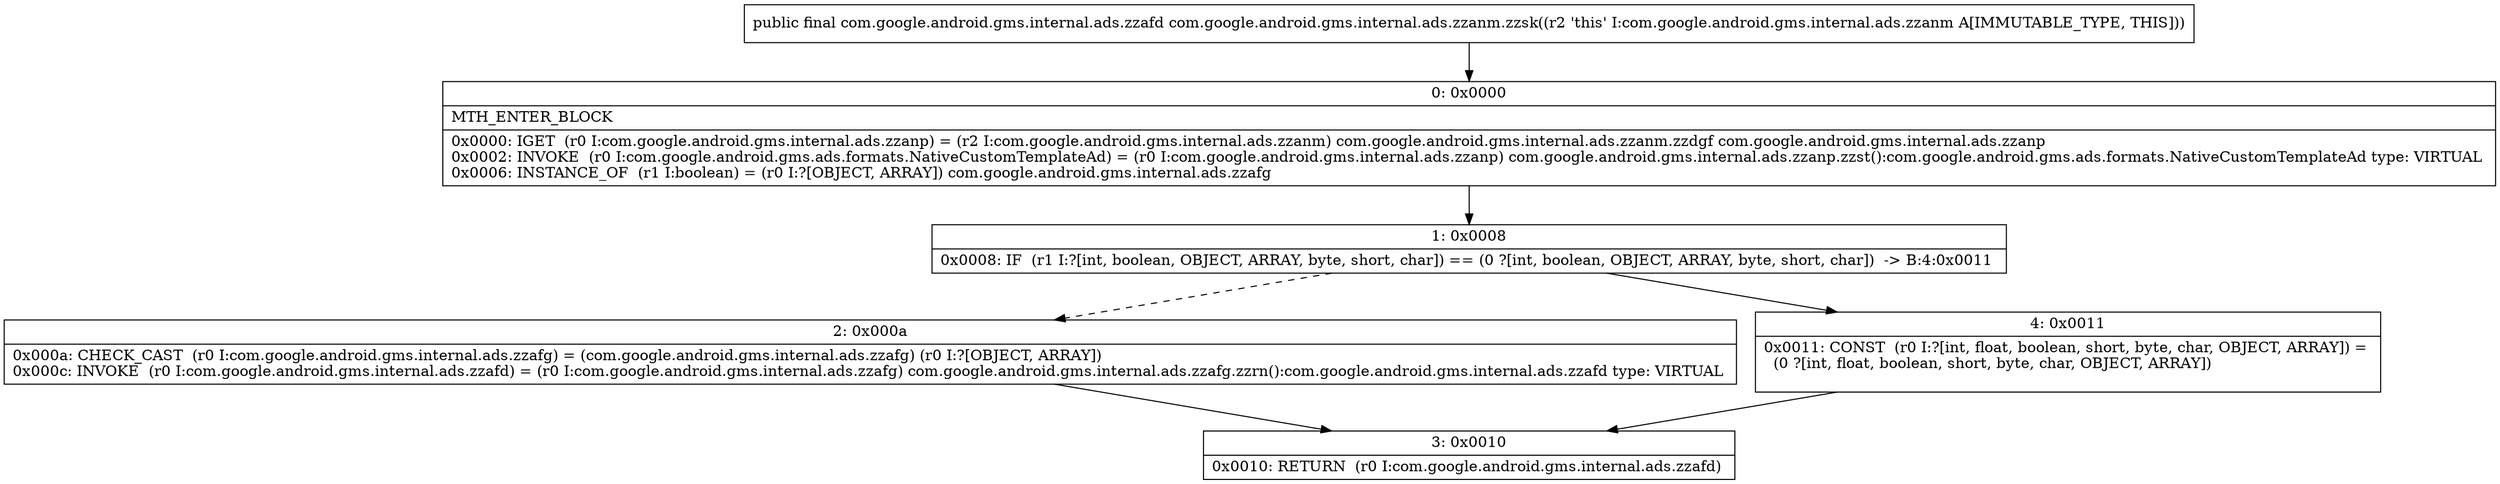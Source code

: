 digraph "CFG forcom.google.android.gms.internal.ads.zzanm.zzsk()Lcom\/google\/android\/gms\/internal\/ads\/zzafd;" {
Node_0 [shape=record,label="{0\:\ 0x0000|MTH_ENTER_BLOCK\l|0x0000: IGET  (r0 I:com.google.android.gms.internal.ads.zzanp) = (r2 I:com.google.android.gms.internal.ads.zzanm) com.google.android.gms.internal.ads.zzanm.zzdgf com.google.android.gms.internal.ads.zzanp \l0x0002: INVOKE  (r0 I:com.google.android.gms.ads.formats.NativeCustomTemplateAd) = (r0 I:com.google.android.gms.internal.ads.zzanp) com.google.android.gms.internal.ads.zzanp.zzst():com.google.android.gms.ads.formats.NativeCustomTemplateAd type: VIRTUAL \l0x0006: INSTANCE_OF  (r1 I:boolean) = (r0 I:?[OBJECT, ARRAY]) com.google.android.gms.internal.ads.zzafg \l}"];
Node_1 [shape=record,label="{1\:\ 0x0008|0x0008: IF  (r1 I:?[int, boolean, OBJECT, ARRAY, byte, short, char]) == (0 ?[int, boolean, OBJECT, ARRAY, byte, short, char])  \-\> B:4:0x0011 \l}"];
Node_2 [shape=record,label="{2\:\ 0x000a|0x000a: CHECK_CAST  (r0 I:com.google.android.gms.internal.ads.zzafg) = (com.google.android.gms.internal.ads.zzafg) (r0 I:?[OBJECT, ARRAY]) \l0x000c: INVOKE  (r0 I:com.google.android.gms.internal.ads.zzafd) = (r0 I:com.google.android.gms.internal.ads.zzafg) com.google.android.gms.internal.ads.zzafg.zzrn():com.google.android.gms.internal.ads.zzafd type: VIRTUAL \l}"];
Node_3 [shape=record,label="{3\:\ 0x0010|0x0010: RETURN  (r0 I:com.google.android.gms.internal.ads.zzafd) \l}"];
Node_4 [shape=record,label="{4\:\ 0x0011|0x0011: CONST  (r0 I:?[int, float, boolean, short, byte, char, OBJECT, ARRAY]) = \l  (0 ?[int, float, boolean, short, byte, char, OBJECT, ARRAY])\l \l}"];
MethodNode[shape=record,label="{public final com.google.android.gms.internal.ads.zzafd com.google.android.gms.internal.ads.zzanm.zzsk((r2 'this' I:com.google.android.gms.internal.ads.zzanm A[IMMUTABLE_TYPE, THIS])) }"];
MethodNode -> Node_0;
Node_0 -> Node_1;
Node_1 -> Node_2[style=dashed];
Node_1 -> Node_4;
Node_2 -> Node_3;
Node_4 -> Node_3;
}

